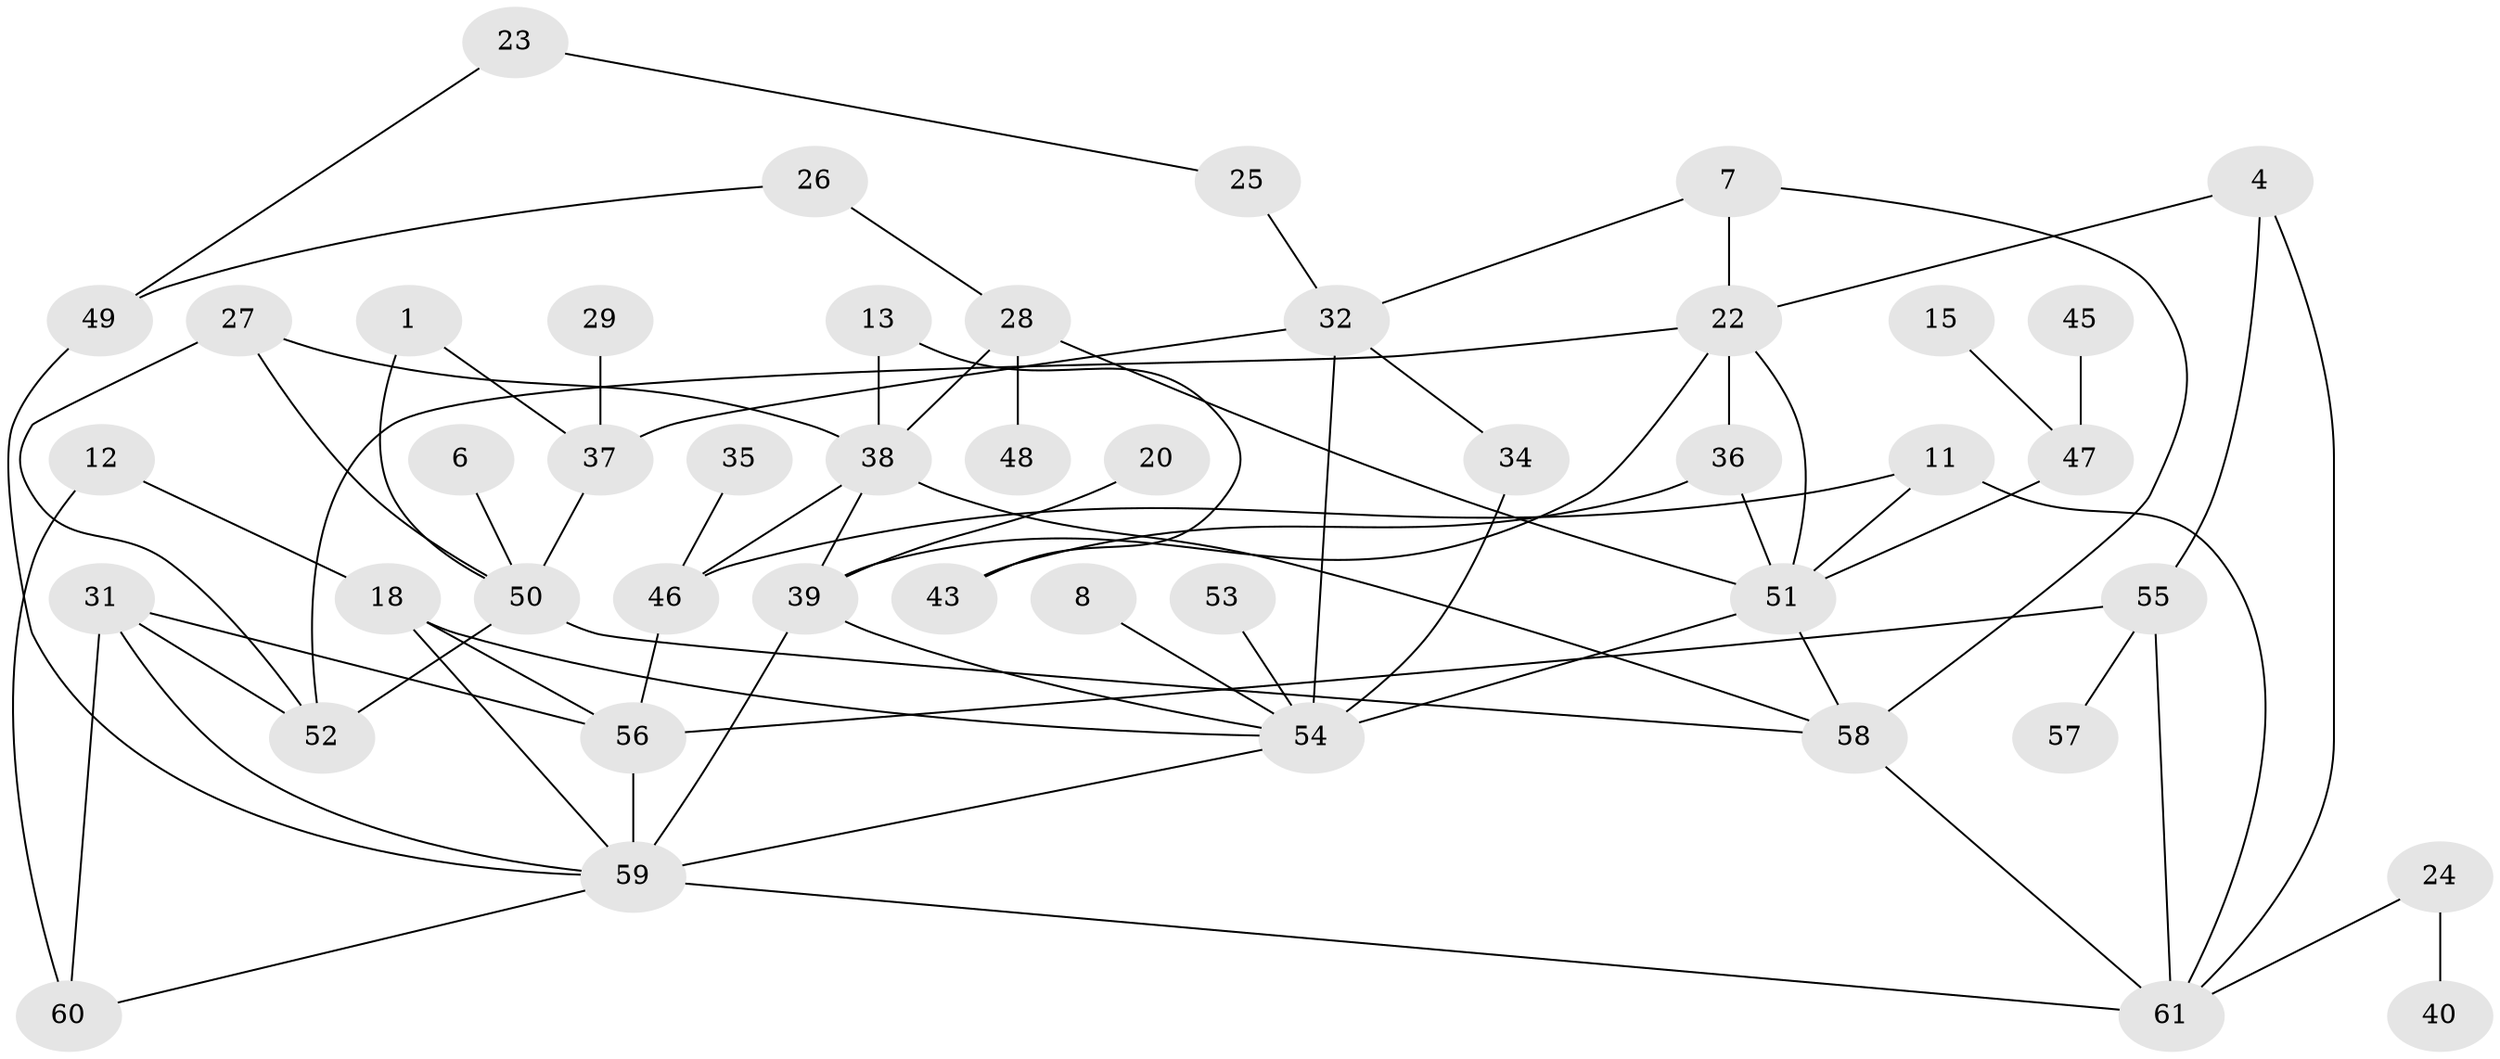 // original degree distribution, {2: 0.2231404958677686, 0: 0.12396694214876033, 1: 0.2231404958677686, 5: 0.03305785123966942, 3: 0.18181818181818182, 4: 0.18181818181818182, 6: 0.008264462809917356, 7: 0.024793388429752067}
// Generated by graph-tools (version 1.1) at 2025/00/03/09/25 03:00:43]
// undirected, 46 vertices, 74 edges
graph export_dot {
graph [start="1"]
  node [color=gray90,style=filled];
  1;
  4;
  6;
  7;
  8;
  11;
  12;
  13;
  15;
  18;
  20;
  22;
  23;
  24;
  25;
  26;
  27;
  28;
  29;
  31;
  32;
  34;
  35;
  36;
  37;
  38;
  39;
  40;
  43;
  45;
  46;
  47;
  48;
  49;
  50;
  51;
  52;
  53;
  54;
  55;
  56;
  57;
  58;
  59;
  60;
  61;
  1 -- 37 [weight=1.0];
  1 -- 50 [weight=1.0];
  4 -- 22 [weight=1.0];
  4 -- 55 [weight=1.0];
  4 -- 61 [weight=1.0];
  6 -- 50 [weight=1.0];
  7 -- 22 [weight=1.0];
  7 -- 32 [weight=1.0];
  7 -- 58 [weight=1.0];
  8 -- 54 [weight=1.0];
  11 -- 46 [weight=1.0];
  11 -- 51 [weight=1.0];
  11 -- 61 [weight=1.0];
  12 -- 18 [weight=1.0];
  12 -- 60 [weight=1.0];
  13 -- 38 [weight=1.0];
  13 -- 43 [weight=1.0];
  15 -- 47 [weight=1.0];
  18 -- 54 [weight=1.0];
  18 -- 56 [weight=1.0];
  18 -- 59 [weight=1.0];
  20 -- 39 [weight=1.0];
  22 -- 36 [weight=1.0];
  22 -- 39 [weight=1.0];
  22 -- 51 [weight=1.0];
  22 -- 52 [weight=1.0];
  23 -- 25 [weight=1.0];
  23 -- 49 [weight=1.0];
  24 -- 40 [weight=1.0];
  24 -- 61 [weight=1.0];
  25 -- 32 [weight=1.0];
  26 -- 28 [weight=1.0];
  26 -- 49 [weight=1.0];
  27 -- 38 [weight=1.0];
  27 -- 50 [weight=1.0];
  27 -- 52 [weight=1.0];
  28 -- 38 [weight=1.0];
  28 -- 48 [weight=1.0];
  28 -- 51 [weight=1.0];
  29 -- 37 [weight=1.0];
  31 -- 52 [weight=1.0];
  31 -- 56 [weight=1.0];
  31 -- 59 [weight=1.0];
  31 -- 60 [weight=1.0];
  32 -- 34 [weight=1.0];
  32 -- 37 [weight=1.0];
  32 -- 54 [weight=3.0];
  34 -- 54 [weight=1.0];
  35 -- 46 [weight=1.0];
  36 -- 43 [weight=1.0];
  36 -- 51 [weight=1.0];
  37 -- 50 [weight=1.0];
  38 -- 39 [weight=2.0];
  38 -- 46 [weight=1.0];
  38 -- 58 [weight=1.0];
  39 -- 54 [weight=1.0];
  39 -- 59 [weight=1.0];
  45 -- 47 [weight=1.0];
  46 -- 56 [weight=1.0];
  47 -- 51 [weight=1.0];
  49 -- 59 [weight=1.0];
  50 -- 52 [weight=1.0];
  50 -- 58 [weight=1.0];
  51 -- 54 [weight=2.0];
  51 -- 58 [weight=1.0];
  53 -- 54 [weight=1.0];
  54 -- 59 [weight=2.0];
  55 -- 56 [weight=1.0];
  55 -- 57 [weight=1.0];
  55 -- 61 [weight=1.0];
  56 -- 59 [weight=2.0];
  58 -- 61 [weight=2.0];
  59 -- 60 [weight=1.0];
  59 -- 61 [weight=1.0];
}
